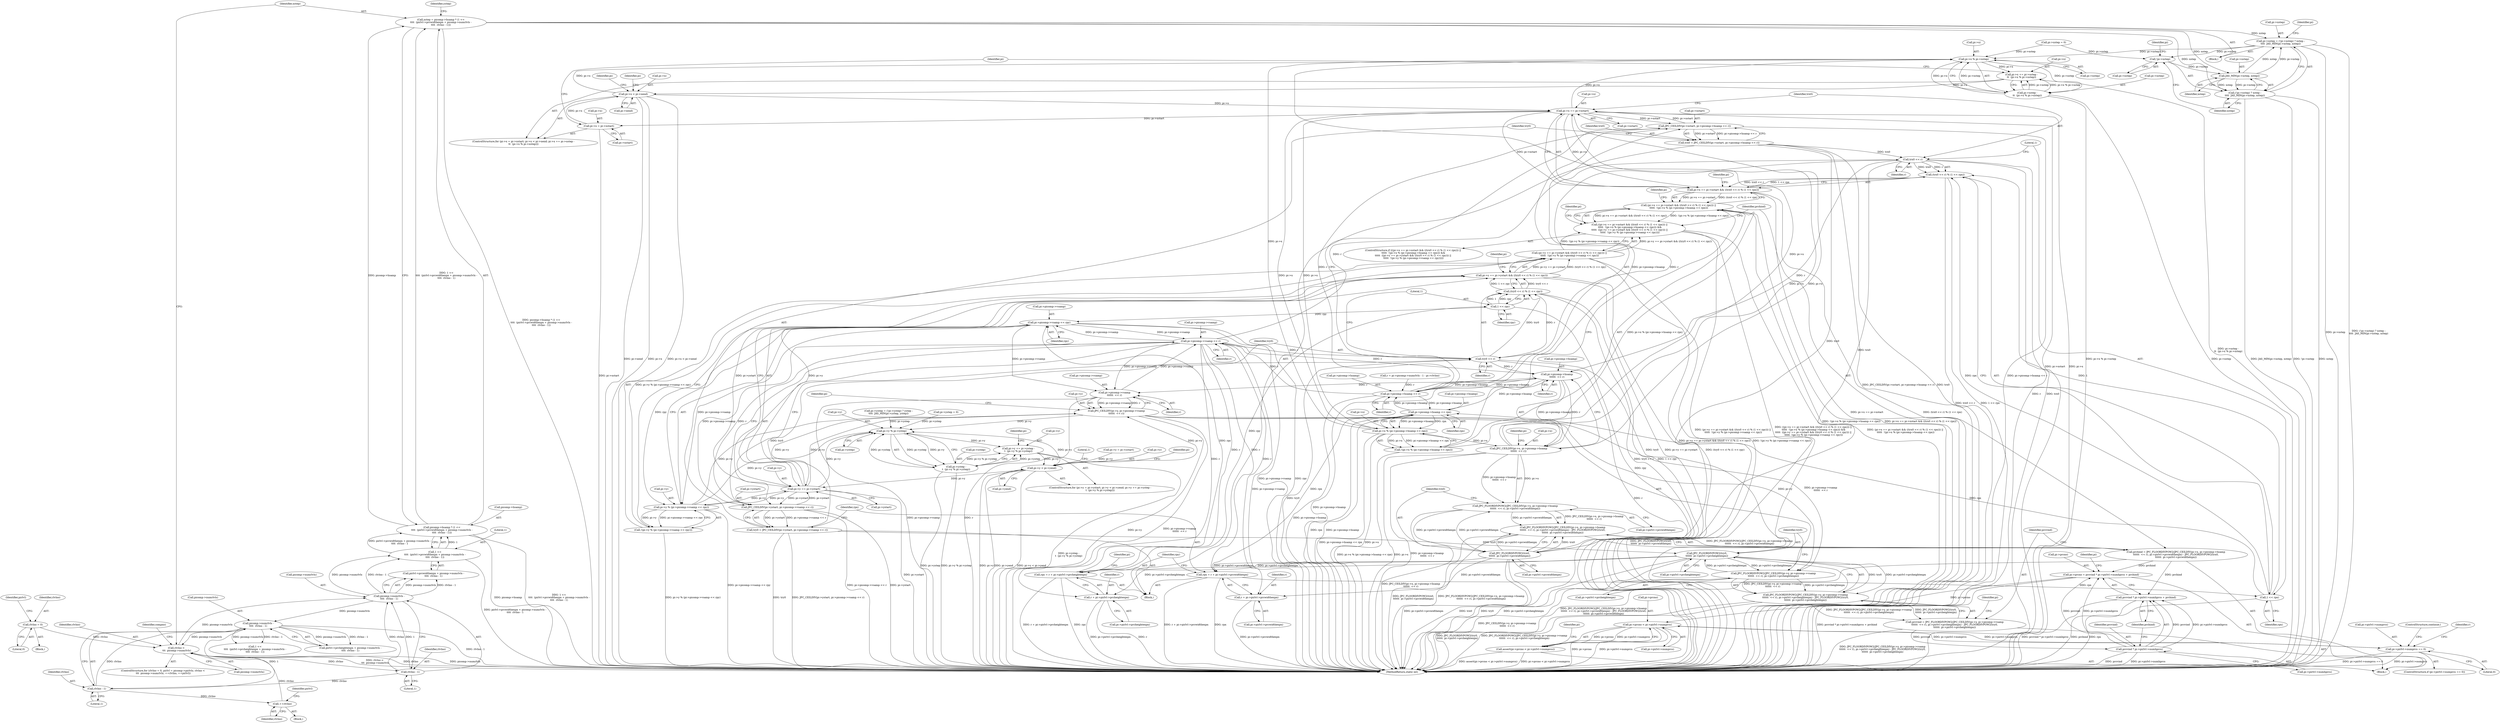 digraph "1_jasper_aa0b0f79ade5eef8b0e7a214c03f5af54b36ba7d_0@integer" {
"1000184" [label="(Call,xstep = picomp->hsamp * (1 <<\n\t\t\t\t  (pirlvl->prcwidthexpn + picomp->numrlvls -\n\t\t\t\t  rlvlno - 1)))"];
"1000186" [label="(Call,picomp->hsamp * (1 <<\n\t\t\t\t  (pirlvl->prcwidthexpn + picomp->numrlvls -\n\t\t\t\t  rlvlno - 1)))"];
"1000190" [label="(Call,1 <<\n\t\t\t\t  (pirlvl->prcwidthexpn + picomp->numrlvls -\n\t\t\t\t  rlvlno - 1))"];
"1000196" [label="(Call,picomp->numrlvls -\n\t\t\t\t  rlvlno - 1)"];
"1000173" [label="(Call,rlvlno <\n \t\t\t  picomp->numrlvls)"];
"1000165" [label="(Call,rlvlno = 0)"];
"1000179" [label="(Call,++rlvlno)"];
"1000219" [label="(Call,rlvlno - 1)"];
"1000200" [label="(Call,rlvlno - 1)"];
"1000215" [label="(Call,picomp->numrlvls -\n\t\t\t\t  rlvlno - 1)"];
"1000222" [label="(Call,pi->xstep = (!pi->xstep) ? xstep :\n\t\t\t\t  JAS_MIN(pi->xstep, xstep))"];
"1000227" [label="(Call,!pi->xstep)"];
"1000232" [label="(Call,JAS_MIN(pi->xstep, xstep))"];
"1000226" [label="(Call,(!pi->xstep) ? xstep :\n\t\t\t\t  JAS_MIN(pi->xstep, xstep))"];
"1000311" [label="(Call,pi->x % pi->xstep)"];
"1000303" [label="(Call,pi->x += pi->xstep -\n\t\t  (pi->x % pi->xstep))"];
"1000296" [label="(Call,pi->x < pi->xend)"];
"1000488" [label="(Call,pi->x == pi->xstart)"];
"1000289" [label="(Call,pi->x = pi->xstart)"];
"1000442" [label="(Call,JPC_CEILDIV(pi->xstart, pi->picomp->hsamp << r))"];
"1000440" [label="(Call,trx0 = JPC_CEILDIV(pi->xstart, pi->picomp->hsamp << r))"];
"1000496" [label="(Call,trx0 << r)"];
"1000495" [label="(Call,(trx0 << r) % (1 << rpx))"];
"1000487" [label="(Call,pi->x == pi->xstart && ((trx0 << r) % (1 << rpx)))"];
"1000486" [label="(Call,(pi->x == pi->xstart && ((trx0 << r) % (1 << rpx))) ||\n \t\t\t\t\t  !(pi->x % (pi->picomp->hsamp << rpx)))"];
"1000485" [label="(Call,((pi->x == pi->xstart && ((trx0 << r) % (1 << rpx))) ||\n \t\t\t\t\t  !(pi->x % (pi->picomp->hsamp << rpx))) &&\n\t\t\t\t\t  ((pi->y == pi->ystart && ((try0 << r) % (1 << rpy))) ||\n \t\t\t\t\t  !(pi->y % (pi->picomp->vsamp << rpy))))"];
"1000524" [label="(Call,try0 << r)"];
"1000523" [label="(Call,(try0 << r) % (1 << rpy))"];
"1000515" [label="(Call,pi->y == pi->ystart && ((try0 << r) % (1 << rpy)))"];
"1000514" [label="(Call,(pi->y == pi->ystart && ((try0 << r) % (1 << rpy))) ||\n \t\t\t\t\t  !(pi->y % (pi->picomp->vsamp << rpy)))"];
"1000551" [label="(Call,pi->picomp->hsamp\n\t\t\t\t\t\t  << r)"];
"1000446" [label="(Call,pi->picomp->hsamp << r)"];
"1000459" [label="(Call,pi->picomp->vsamp << r)"];
"1000455" [label="(Call,JPC_CEILDIV(pi->ystart, pi->picomp->vsamp << r))"];
"1000453" [label="(Call,try0 = JPC_CEILDIV(pi->ystart, pi->picomp->vsamp << r))"];
"1000590" [label="(Call,JPC_FLOORDIVPOW2(try0,\n\t\t\t\t\t\t  pi->pirlvl->prcheightexpn))"];
"1000475" [label="(Call,rpy = r + pi->pirlvl->prcheightexpn)"];
"1000527" [label="(Call,1 << rpy)"];
"1000535" [label="(Call,pi->picomp->vsamp << rpy)"];
"1000531" [label="(Call,pi->y % (pi->picomp->vsamp << rpy))"];
"1000280" [label="(Call,pi->y % pi->ystep)"];
"1000272" [label="(Call,pi->y += pi->ystep -\n\t  (pi->y % pi->ystep))"];
"1000265" [label="(Call,pi->y < pi->yend)"];
"1000516" [label="(Call,pi->y == pi->ystart)"];
"1000574" [label="(Call,JPC_CEILDIV(pi->y, pi->picomp->vsamp\n\t\t\t\t\t\t  << r))"];
"1000573" [label="(Call,JPC_FLOORDIVPOW2(JPC_CEILDIV(pi->y, pi->picomp->vsamp\n\t\t\t\t\t\t  << r), pi->pirlvl->prcheightexpn))"];
"1000572" [label="(Call,JPC_FLOORDIVPOW2(JPC_CEILDIV(pi->y, pi->picomp->vsamp\n\t\t\t\t\t\t  << r), pi->pirlvl->prcheightexpn) - JPC_FLOORDIVPOW2(try0,\n\t\t\t\t\t\t  pi->pirlvl->prcheightexpn))"];
"1000570" [label="(Call,prcvind = JPC_FLOORDIVPOW2(JPC_CEILDIV(pi->y, pi->picomp->vsamp\n\t\t\t\t\t\t  << r), pi->pirlvl->prcheightexpn) - JPC_FLOORDIVPOW2(try0,\n\t\t\t\t\t\t  pi->pirlvl->prcheightexpn))"];
"1000602" [label="(Call,prcvind * pi->pirlvl->numhprcs)"];
"1000597" [label="(Call,pi->prcno = prcvind * pi->pirlvl->numhprcs + prchind)"];
"1000611" [label="(Call,pi->prcno < pi->pirlvl->numprcs)"];
"1000418" [label="(Call,pi->pirlvl->numprcs == 0)"];
"1000610" [label="(Call,assert(pi->prcno < pi->pirlvl->numprcs))"];
"1000601" [label="(Call,prcvind * pi->pirlvl->numhprcs + prchind)"];
"1000276" [label="(Call,pi->ystep -\n\t  (pi->y % pi->ystep))"];
"1000530" [label="(Call,!(pi->y % (pi->picomp->vsamp << rpy)))"];
"1000578" [label="(Call,pi->picomp->vsamp\n\t\t\t\t\t\t  << r)"];
"1000477" [label="(Call,r + pi->pirlvl->prcheightexpn)"];
"1000466" [label="(Call,rpx = r + pi->pirlvl->prcwidthexpn)"];
"1000499" [label="(Call,1 << rpx)"];
"1000507" [label="(Call,pi->picomp->hsamp << rpx)"];
"1000503" [label="(Call,pi->x % (pi->picomp->hsamp << rpx))"];
"1000502" [label="(Call,!(pi->x % (pi->picomp->hsamp << rpx)))"];
"1000547" [label="(Call,JPC_CEILDIV(pi->x, pi->picomp->hsamp\n\t\t\t\t\t\t  << r))"];
"1000546" [label="(Call,JPC_FLOORDIVPOW2(JPC_CEILDIV(pi->x, pi->picomp->hsamp\n\t\t\t\t\t\t  << r), pi->pirlvl->prcwidthexpn))"];
"1000545" [label="(Call,JPC_FLOORDIVPOW2(JPC_CEILDIV(pi->x, pi->picomp->hsamp\n\t\t\t\t\t\t  << r), pi->pirlvl->prcwidthexpn) - JPC_FLOORDIVPOW2(trx0,\n\t\t\t\t\t\t  pi->pirlvl->prcwidthexpn))"];
"1000543" [label="(Call,prchind = JPC_FLOORDIVPOW2(JPC_CEILDIV(pi->x, pi->picomp->hsamp\n\t\t\t\t\t\t  << r), pi->pirlvl->prcwidthexpn) - JPC_FLOORDIVPOW2(trx0,\n\t\t\t\t\t\t  pi->pirlvl->prcwidthexpn))"];
"1000563" [label="(Call,JPC_FLOORDIVPOW2(trx0,\n\t\t\t\t\t\t  pi->pirlvl->prcwidthexpn))"];
"1000468" [label="(Call,r + pi->pirlvl->prcwidthexpn)"];
"1000307" [label="(Call,pi->xstep -\n\t\t  (pi->x % pi->xstep))"];
"1000219" [label="(Call,rlvlno - 1)"];
"1000611" [label="(Call,pi->prcno < pi->pirlvl->numprcs)"];
"1000274" [label="(Identifier,pi)"];
"1000612" [label="(Call,pi->prcno)"];
"1000598" [label="(Call,pi->prcno)"];
"1000501" [label="(Identifier,rpx)"];
"1000163" [label="(ControlStructure,for (rlvlno = 0, pirlvl = picomp->pirlvls; rlvlno <\n \t\t\t  picomp->numrlvls; ++rlvlno, ++pirlvl))"];
"1000272" [label="(Call,pi->y += pi->ystep -\n\t  (pi->y % pi->ystep))"];
"1000191" [label="(Literal,1)"];
"1000478" [label="(Identifier,r)"];
"1000546" [label="(Call,JPC_FLOORDIVPOW2(JPC_CEILDIV(pi->x, pi->picomp->hsamp\n\t\t\t\t\t\t  << r), pi->pirlvl->prcwidthexpn))"];
"1000604" [label="(Call,pi->pirlvl->numhprcs)"];
"1000484" [label="(ControlStructure,if (((pi->x == pi->xstart && ((trx0 << r) % (1 << rpx))) ||\n \t\t\t\t\t  !(pi->x % (pi->picomp->hsamp << rpx))) &&\n\t\t\t\t\t  ((pi->y == pi->ystart && ((try0 << r) % (1 << rpy))) ||\n \t\t\t\t\t  !(pi->y % (pi->picomp->vsamp << rpy)))))"];
"1000257" [label="(ControlStructure,for (pi->y = pi->ystart; pi->y < pi->yend; pi->y += pi->ystep -\n\t  (pi->y % pi->ystep)))"];
"1000303" [label="(Call,pi->x += pi->xstep -\n\t\t  (pi->x % pi->xstep))"];
"1000280" [label="(Call,pi->y % pi->ystep)"];
"1000498" [label="(Identifier,r)"];
"1000232" [label="(Call,JAS_MIN(pi->xstep, xstep))"];
"1000490" [label="(Identifier,pi)"];
"1000179" [label="(Call,++rlvlno)"];
"1000266" [label="(Call,pi->y)"];
"1000297" [label="(Call,pi->x)"];
"1000542" [label="(Block,)"];
"1000192" [label="(Call,pirlvl->prcwidthexpn + picomp->numrlvls -\n\t\t\t\t  rlvlno - 1)"];
"1000584" [label="(Identifier,r)"];
"1000291" [label="(Identifier,pi)"];
"1000165" [label="(Call,rlvlno = 0)"];
"1000529" [label="(Identifier,rpy)"];
"1000281" [label="(Call,pi->y)"];
"1000514" [label="(Call,(pi->y == pi->ystart && ((try0 << r) % (1 << rpy))) ||\n \t\t\t\t\t  !(pi->y % (pi->picomp->vsamp << rpy)))"];
"1000527" [label="(Call,1 << rpy)"];
"1000196" [label="(Call,picomp->numrlvls -\n\t\t\t\t  rlvlno - 1)"];
"1000304" [label="(Call,pi->x)"];
"1000440" [label="(Call,trx0 = JPC_CEILDIV(pi->xstart, pi->picomp->hsamp << r))"];
"1000504" [label="(Call,pi->x)"];
"1000239" [label="(Identifier,pi)"];
"1000312" [label="(Call,pi->x)"];
"1000410" [label="(Identifier,pi)"];
"1000419" [label="(Call,pi->pirlvl->numprcs)"];
"1000426" [label="(ControlStructure,continue;)"];
"1000469" [label="(Identifier,r)"];
"1000222" [label="(Call,pi->xstep = (!pi->xstep) ? xstep :\n\t\t\t\t  JAS_MIN(pi->xstep, xstep))"];
"1000587" [label="(Identifier,pi)"];
"1000186" [label="(Call,picomp->hsamp * (1 <<\n\t\t\t\t  (pirlvl->prcwidthexpn + picomp->numrlvls -\n\t\t\t\t  rlvlno - 1)))"];
"1000487" [label="(Call,pi->x == pi->xstart && ((trx0 << r) % (1 << rpx)))"];
"1000485" [label="(Call,((pi->x == pi->xstart && ((trx0 << r) % (1 << rpx))) ||\n \t\t\t\t\t  !(pi->x % (pi->picomp->hsamp << rpx))) &&\n\t\t\t\t\t  ((pi->y == pi->ystart && ((try0 << r) % (1 << rpy))) ||\n \t\t\t\t\t  !(pi->y % (pi->picomp->vsamp << rpy))))"];
"1000183" [label="(Block,)"];
"1000508" [label="(Call,pi->picomp->hsamp)"];
"1000479" [label="(Call,pi->pirlvl->prcheightexpn)"];
"1000495" [label="(Call,(trx0 << r) % (1 << rpx))"];
"1000591" [label="(Identifier,try0)"];
"1000228" [label="(Call,pi->xstep)"];
"1000515" [label="(Call,pi->y == pi->ystart && ((try0 << r) % (1 << rpy)))"];
"1000293" [label="(Call,pi->xstart)"];
"1000676" [label="(MethodReturn,static int)"];
"1000531" [label="(Call,pi->y % (pi->picomp->vsamp << rpy))"];
"1000570" [label="(Call,prcvind = JPC_FLOORDIVPOW2(JPC_CEILDIV(pi->y, pi->picomp->vsamp\n\t\t\t\t\t\t  << r), pi->pirlvl->prcheightexpn) - JPC_FLOORDIVPOW2(try0,\n\t\t\t\t\t\t  pi->pirlvl->prcheightexpn))"];
"1000185" [label="(Identifier,xstep)"];
"1000166" [label="(Identifier,rlvlno)"];
"1000300" [label="(Call,pi->xend)"];
"1000497" [label="(Identifier,trx0)"];
"1000603" [label="(Identifier,prcvind)"];
"1000518" [label="(Identifier,pi)"];
"1000454" [label="(Identifier,try0)"];
"1000613" [label="(Identifier,pi)"];
"1000288" [label="(ControlStructure,for (pi->x = pi->xstart; pi->x < pi->xend; pi->x += pi->xstep -\n\t\t  (pi->x % pi->xstep)))"];
"1000528" [label="(Literal,1)"];
"1000532" [label="(Call,pi->y)"];
"1000475" [label="(Call,rpy = r + pi->pirlvl->prcheightexpn)"];
"1000599" [label="(Identifier,pi)"];
"1000132" [label="(Call,pi->xstep = 0)"];
"1000277" [label="(Call,pi->ystep)"];
"1000499" [label="(Call,1 << rpx)"];
"1000211" [label="(Call,pirlvl->prcheightexpn + picomp->numrlvls -\n\t\t\t\t  rlvlno - 1)"];
"1000236" [label="(Identifier,xstep)"];
"1000541" [label="(Identifier,rpy)"];
"1000536" [label="(Call,pi->picomp->vsamp)"];
"1000418" [label="(Call,pi->pirlvl->numprcs == 0)"];
"1000535" [label="(Call,pi->picomp->vsamp << rpy)"];
"1000574" [label="(Call,JPC_CEILDIV(pi->y, pi->picomp->vsamp\n\t\t\t\t\t\t  << r))"];
"1000456" [label="(Call,pi->ystart)"];
"1000167" [label="(Literal,0)"];
"1000290" [label="(Call,pi->x)"];
"1000468" [label="(Call,r + pi->pirlvl->prcwidthexpn)"];
"1000174" [label="(Identifier,rlvlno)"];
"1000530" [label="(Call,!(pi->y % (pi->picomp->vsamp << rpy)))"];
"1000417" [label="(ControlStructure,if (pi->pirlvl->numprcs == 0))"];
"1000523" [label="(Call,(try0 << r) % (1 << rpy))"];
"1000323" [label="(Identifier,pi)"];
"1000427" [label="(Call,r = pi->picomp->numrlvls - 1 - pi->rlvlno)"];
"1000503" [label="(Call,pi->x % (pi->picomp->hsamp << rpx))"];
"1000164" [label="(Block,)"];
"1000184" [label="(Call,xstep = picomp->hsamp * (1 <<\n\t\t\t\t  (pirlvl->prcwidthexpn + picomp->numrlvls -\n\t\t\t\t  rlvlno - 1)))"];
"1000307" [label="(Call,pi->xstep -\n\t\t  (pi->x % pi->xstep))"];
"1000190" [label="(Call,1 <<\n\t\t\t\t  (pirlvl->prcwidthexpn + picomp->numrlvls -\n\t\t\t\t  rlvlno - 1))"];
"1000182" [label="(Identifier,pirlvl)"];
"1000572" [label="(Call,JPC_FLOORDIVPOW2(JPC_CEILDIV(pi->y, pi->picomp->vsamp\n\t\t\t\t\t\t  << r), pi->pirlvl->prcheightexpn) - JPC_FLOORDIVPOW2(try0,\n\t\t\t\t\t\t  pi->pirlvl->prcheightexpn))"];
"1000233" [label="(Call,pi->xstep)"];
"1000284" [label="(Call,pi->ystep)"];
"1000597" [label="(Call,pi->prcno = prcvind * pi->pirlvl->numhprcs + prchind)"];
"1000575" [label="(Call,pi->y)"];
"1000452" [label="(Identifier,r)"];
"1000526" [label="(Identifier,r)"];
"1000488" [label="(Call,pi->x == pi->xstart)"];
"1000551" [label="(Call,pi->picomp->hsamp\n\t\t\t\t\t\t  << r)"];
"1000557" [label="(Identifier,r)"];
"1000221" [label="(Literal,1)"];
"1000237" [label="(Call,pi->ystep = (!pi->ystep) ? ystep :\n\t\t\t\t  JAS_MIN(pi->ystep, ystep))"];
"1000267" [label="(Identifier,pi)"];
"1000298" [label="(Identifier,pi)"];
"1000231" [label="(Identifier,xstep)"];
"1000579" [label="(Call,pi->picomp->vsamp)"];
"1000507" [label="(Call,pi->picomp->hsamp << rpx)"];
"1000563" [label="(Call,JPC_FLOORDIVPOW2(trx0,\n\t\t\t\t\t\t  pi->pirlvl->prcwidthexpn))"];
"1000520" [label="(Call,pi->ystart)"];
"1000470" [label="(Call,pi->pirlvl->prcwidthexpn)"];
"1000492" [label="(Call,pi->xstart)"];
"1000615" [label="(Call,pi->pirlvl->numprcs)"];
"1000311" [label="(Call,pi->x % pi->xstep)"];
"1000187" [label="(Call,picomp->hsamp)"];
"1000215" [label="(Call,picomp->numrlvls -\n\t\t\t\t  rlvlno - 1)"];
"1000424" [label="(Literal,0)"];
"1000201" [label="(Identifier,rlvlno)"];
"1000609" [label="(Identifier,prchind)"];
"1000315" [label="(Call,pi->xstep)"];
"1000496" [label="(Call,trx0 << r)"];
"1000169" [label="(Identifier,pirlvl)"];
"1000565" [label="(Call,pi->pirlvl->prcwidthexpn)"];
"1000558" [label="(Call,pi->pirlvl->prcwidthexpn)"];
"1000209" [label="(Call,1 <<\n\t\t\t\t  (pirlvl->prcheightexpn + picomp->numrlvls -\n\t\t\t\t  rlvlno - 1))"];
"1000296" [label="(Call,pi->x < pi->xend)"];
"1000200" [label="(Call,rlvlno - 1)"];
"1000545" [label="(Call,JPC_FLOORDIVPOW2(JPC_CEILDIV(pi->x, pi->picomp->hsamp\n\t\t\t\t\t\t  << r), pi->pirlvl->prcwidthexpn) - JPC_FLOORDIVPOW2(trx0,\n\t\t\t\t\t\t  pi->pirlvl->prcwidthexpn))"];
"1000159" [label="(Identifier,compno)"];
"1000443" [label="(Call,pi->xstart)"];
"1000585" [label="(Call,pi->pirlvl->prcheightexpn)"];
"1000564" [label="(Identifier,trx0)"];
"1000547" [label="(Call,JPC_CEILDIV(pi->x, pi->picomp->hsamp\n\t\t\t\t\t\t  << r))"];
"1000466" [label="(Call,rpx = r + pi->pirlvl->prcwidthexpn)"];
"1000477" [label="(Call,r + pi->pirlvl->prcheightexpn)"];
"1000467" [label="(Identifier,rpx)"];
"1000560" [label="(Identifier,pi)"];
"1000220" [label="(Identifier,rlvlno)"];
"1000180" [label="(Identifier,rlvlno)"];
"1000453" [label="(Call,try0 = JPC_CEILDIV(pi->ystart, pi->picomp->vsamp << r))"];
"1000223" [label="(Call,pi->xstep)"];
"1000446" [label="(Call,pi->picomp->hsamp << r)"];
"1000513" [label="(Identifier,rpx)"];
"1000137" [label="(Call,pi->ystep = 0)"];
"1000460" [label="(Call,pi->picomp->vsamp)"];
"1000578" [label="(Call,pi->picomp->vsamp\n\t\t\t\t\t\t  << r)"];
"1000524" [label="(Call,try0 << r)"];
"1000234" [label="(Identifier,pi)"];
"1000202" [label="(Literal,1)"];
"1000592" [label="(Call,pi->pirlvl->prcheightexpn)"];
"1000476" [label="(Identifier,rpy)"];
"1000486" [label="(Call,(pi->x == pi->xstart && ((trx0 << r) % (1 << rpx))) ||\n \t\t\t\t\t  !(pi->x % (pi->picomp->hsamp << rpx)))"];
"1000543" [label="(Call,prchind = JPC_FLOORDIVPOW2(JPC_CEILDIV(pi->x, pi->picomp->hsamp\n\t\t\t\t\t\t  << r), pi->pirlvl->prcwidthexpn) - JPC_FLOORDIVPOW2(trx0,\n\t\t\t\t\t\t  pi->pirlvl->prcwidthexpn))"];
"1000459" [label="(Call,pi->picomp->vsamp << r)"];
"1000601" [label="(Call,prcvind * pi->pirlvl->numhprcs + prchind)"];
"1000197" [label="(Call,picomp->numrlvls)"];
"1000269" [label="(Call,pi->yend)"];
"1000273" [label="(Call,pi->y)"];
"1000623" [label="(Identifier,pi)"];
"1000590" [label="(Call,JPC_FLOORDIVPOW2(try0,\n\t\t\t\t\t\t  pi->pirlvl->prcheightexpn))"];
"1000265" [label="(Call,pi->y < pi->yend)"];
"1000175" [label="(Call,picomp->numrlvls)"];
"1000552" [label="(Call,pi->picomp->hsamp)"];
"1000416" [label="(Block,)"];
"1000465" [label="(Identifier,r)"];
"1000204" [label="(Identifier,ystep)"];
"1000500" [label="(Literal,1)"];
"1000447" [label="(Call,pi->picomp->hsamp)"];
"1000675" [label="(Literal,1)"];
"1000517" [label="(Call,pi->y)"];
"1000216" [label="(Call,picomp->numrlvls)"];
"1000525" [label="(Identifier,try0)"];
"1000516" [label="(Call,pi->y == pi->ystart)"];
"1000489" [label="(Call,pi->x)"];
"1000602" [label="(Call,prcvind * pi->pirlvl->numhprcs)"];
"1000502" [label="(Call,!(pi->x % (pi->picomp->hsamp << rpx)))"];
"1000571" [label="(Identifier,prcvind)"];
"1000258" [label="(Call,pi->y = pi->ystart)"];
"1000289" [label="(Call,pi->x = pi->xstart)"];
"1000178" [label="(Block,)"];
"1000533" [label="(Identifier,pi)"];
"1000173" [label="(Call,rlvlno <\n \t\t\t  picomp->numrlvls)"];
"1000428" [label="(Identifier,r)"];
"1000544" [label="(Identifier,prchind)"];
"1000227" [label="(Call,!pi->xstep)"];
"1000573" [label="(Call,JPC_FLOORDIVPOW2(JPC_CEILDIV(pi->y, pi->picomp->vsamp\n\t\t\t\t\t\t  << r), pi->pirlvl->prcheightexpn))"];
"1000442" [label="(Call,JPC_CEILDIV(pi->xstart, pi->picomp->hsamp << r))"];
"1000548" [label="(Call,pi->x)"];
"1000308" [label="(Call,pi->xstep)"];
"1000505" [label="(Identifier,pi)"];
"1000276" [label="(Call,pi->ystep -\n\t  (pi->y % pi->ystep))"];
"1000226" [label="(Call,(!pi->xstep) ? xstep :\n\t\t\t\t  JAS_MIN(pi->xstep, xstep))"];
"1000610" [label="(Call,assert(pi->prcno < pi->pirlvl->numprcs))"];
"1000441" [label="(Identifier,trx0)"];
"1000455" [label="(Call,JPC_CEILDIV(pi->ystart, pi->picomp->vsamp << r))"];
"1000184" -> "1000183"  [label="AST: "];
"1000184" -> "1000186"  [label="CFG: "];
"1000185" -> "1000184"  [label="AST: "];
"1000186" -> "1000184"  [label="AST: "];
"1000204" -> "1000184"  [label="CFG: "];
"1000184" -> "1000676"  [label="DDG: picomp->hsamp * (1 <<\n\t\t\t\t  (pirlvl->prcwidthexpn + picomp->numrlvls -\n\t\t\t\t  rlvlno - 1))"];
"1000186" -> "1000184"  [label="DDG: picomp->hsamp"];
"1000186" -> "1000184"  [label="DDG: 1 <<\n\t\t\t\t  (pirlvl->prcwidthexpn + picomp->numrlvls -\n\t\t\t\t  rlvlno - 1)"];
"1000184" -> "1000222"  [label="DDG: xstep"];
"1000184" -> "1000226"  [label="DDG: xstep"];
"1000184" -> "1000232"  [label="DDG: xstep"];
"1000186" -> "1000190"  [label="CFG: "];
"1000187" -> "1000186"  [label="AST: "];
"1000190" -> "1000186"  [label="AST: "];
"1000186" -> "1000676"  [label="DDG: picomp->hsamp"];
"1000186" -> "1000676"  [label="DDG: 1 <<\n\t\t\t\t  (pirlvl->prcwidthexpn + picomp->numrlvls -\n\t\t\t\t  rlvlno - 1)"];
"1000190" -> "1000186"  [label="DDG: 1"];
"1000190" -> "1000186"  [label="DDG: pirlvl->prcwidthexpn + picomp->numrlvls -\n\t\t\t\t  rlvlno - 1"];
"1000190" -> "1000192"  [label="CFG: "];
"1000191" -> "1000190"  [label="AST: "];
"1000192" -> "1000190"  [label="AST: "];
"1000190" -> "1000676"  [label="DDG: pirlvl->prcwidthexpn + picomp->numrlvls -\n\t\t\t\t  rlvlno - 1"];
"1000196" -> "1000190"  [label="DDG: picomp->numrlvls"];
"1000196" -> "1000190"  [label="DDG: rlvlno - 1"];
"1000196" -> "1000192"  [label="AST: "];
"1000196" -> "1000200"  [label="CFG: "];
"1000197" -> "1000196"  [label="AST: "];
"1000200" -> "1000196"  [label="AST: "];
"1000192" -> "1000196"  [label="CFG: "];
"1000196" -> "1000192"  [label="DDG: picomp->numrlvls"];
"1000196" -> "1000192"  [label="DDG: rlvlno - 1"];
"1000173" -> "1000196"  [label="DDG: picomp->numrlvls"];
"1000200" -> "1000196"  [label="DDG: rlvlno"];
"1000200" -> "1000196"  [label="DDG: 1"];
"1000196" -> "1000215"  [label="DDG: picomp->numrlvls"];
"1000173" -> "1000163"  [label="AST: "];
"1000173" -> "1000175"  [label="CFG: "];
"1000174" -> "1000173"  [label="AST: "];
"1000175" -> "1000173"  [label="AST: "];
"1000185" -> "1000173"  [label="CFG: "];
"1000159" -> "1000173"  [label="CFG: "];
"1000173" -> "1000676"  [label="DDG: rlvlno <\n \t\t\t  picomp->numrlvls"];
"1000173" -> "1000676"  [label="DDG: rlvlno"];
"1000173" -> "1000676"  [label="DDG: picomp->numrlvls"];
"1000165" -> "1000173"  [label="DDG: rlvlno"];
"1000179" -> "1000173"  [label="DDG: rlvlno"];
"1000215" -> "1000173"  [label="DDG: picomp->numrlvls"];
"1000173" -> "1000200"  [label="DDG: rlvlno"];
"1000165" -> "1000164"  [label="AST: "];
"1000165" -> "1000167"  [label="CFG: "];
"1000166" -> "1000165"  [label="AST: "];
"1000167" -> "1000165"  [label="AST: "];
"1000169" -> "1000165"  [label="CFG: "];
"1000179" -> "1000178"  [label="AST: "];
"1000179" -> "1000180"  [label="CFG: "];
"1000180" -> "1000179"  [label="AST: "];
"1000182" -> "1000179"  [label="CFG: "];
"1000219" -> "1000179"  [label="DDG: rlvlno"];
"1000219" -> "1000215"  [label="AST: "];
"1000219" -> "1000221"  [label="CFG: "];
"1000220" -> "1000219"  [label="AST: "];
"1000221" -> "1000219"  [label="AST: "];
"1000215" -> "1000219"  [label="CFG: "];
"1000219" -> "1000215"  [label="DDG: rlvlno"];
"1000219" -> "1000215"  [label="DDG: 1"];
"1000200" -> "1000219"  [label="DDG: rlvlno"];
"1000200" -> "1000202"  [label="CFG: "];
"1000201" -> "1000200"  [label="AST: "];
"1000202" -> "1000200"  [label="AST: "];
"1000215" -> "1000211"  [label="AST: "];
"1000216" -> "1000215"  [label="AST: "];
"1000211" -> "1000215"  [label="CFG: "];
"1000215" -> "1000676"  [label="DDG: rlvlno - 1"];
"1000215" -> "1000209"  [label="DDG: picomp->numrlvls"];
"1000215" -> "1000209"  [label="DDG: rlvlno - 1"];
"1000215" -> "1000211"  [label="DDG: picomp->numrlvls"];
"1000215" -> "1000211"  [label="DDG: rlvlno - 1"];
"1000222" -> "1000183"  [label="AST: "];
"1000222" -> "1000226"  [label="CFG: "];
"1000223" -> "1000222"  [label="AST: "];
"1000226" -> "1000222"  [label="AST: "];
"1000239" -> "1000222"  [label="CFG: "];
"1000222" -> "1000676"  [label="DDG: pi->xstep"];
"1000222" -> "1000676"  [label="DDG: (!pi->xstep) ? xstep :\n\t\t\t\t  JAS_MIN(pi->xstep, xstep)"];
"1000232" -> "1000222"  [label="DDG: xstep"];
"1000232" -> "1000222"  [label="DDG: pi->xstep"];
"1000222" -> "1000227"  [label="DDG: pi->xstep"];
"1000222" -> "1000311"  [label="DDG: pi->xstep"];
"1000227" -> "1000226"  [label="AST: "];
"1000227" -> "1000228"  [label="CFG: "];
"1000228" -> "1000227"  [label="AST: "];
"1000231" -> "1000227"  [label="CFG: "];
"1000234" -> "1000227"  [label="CFG: "];
"1000132" -> "1000227"  [label="DDG: pi->xstep"];
"1000227" -> "1000232"  [label="DDG: pi->xstep"];
"1000232" -> "1000226"  [label="AST: "];
"1000232" -> "1000236"  [label="CFG: "];
"1000233" -> "1000232"  [label="AST: "];
"1000236" -> "1000232"  [label="AST: "];
"1000226" -> "1000232"  [label="CFG: "];
"1000232" -> "1000226"  [label="DDG: xstep"];
"1000232" -> "1000226"  [label="DDG: pi->xstep"];
"1000226" -> "1000231"  [label="CFG: "];
"1000231" -> "1000226"  [label="AST: "];
"1000226" -> "1000676"  [label="DDG: !pi->xstep"];
"1000226" -> "1000676"  [label="DDG: xstep"];
"1000226" -> "1000676"  [label="DDG: JAS_MIN(pi->xstep, xstep)"];
"1000311" -> "1000307"  [label="AST: "];
"1000311" -> "1000315"  [label="CFG: "];
"1000312" -> "1000311"  [label="AST: "];
"1000315" -> "1000311"  [label="AST: "];
"1000307" -> "1000311"  [label="CFG: "];
"1000311" -> "1000303"  [label="DDG: pi->x"];
"1000311" -> "1000307"  [label="DDG: pi->xstep"];
"1000311" -> "1000307"  [label="DDG: pi->x"];
"1000547" -> "1000311"  [label="DDG: pi->x"];
"1000488" -> "1000311"  [label="DDG: pi->x"];
"1000296" -> "1000311"  [label="DDG: pi->x"];
"1000503" -> "1000311"  [label="DDG: pi->x"];
"1000132" -> "1000311"  [label="DDG: pi->xstep"];
"1000307" -> "1000311"  [label="DDG: pi->xstep"];
"1000303" -> "1000288"  [label="AST: "];
"1000303" -> "1000307"  [label="CFG: "];
"1000304" -> "1000303"  [label="AST: "];
"1000307" -> "1000303"  [label="AST: "];
"1000298" -> "1000303"  [label="CFG: "];
"1000303" -> "1000676"  [label="DDG: pi->xstep -\n\t\t  (pi->x % pi->xstep)"];
"1000303" -> "1000296"  [label="DDG: pi->x"];
"1000307" -> "1000303"  [label="DDG: pi->xstep"];
"1000307" -> "1000303"  [label="DDG: pi->x % pi->xstep"];
"1000296" -> "1000288"  [label="AST: "];
"1000296" -> "1000300"  [label="CFG: "];
"1000297" -> "1000296"  [label="AST: "];
"1000300" -> "1000296"  [label="AST: "];
"1000323" -> "1000296"  [label="CFG: "];
"1000274" -> "1000296"  [label="CFG: "];
"1000296" -> "1000676"  [label="DDG: pi->x < pi->xend"];
"1000296" -> "1000676"  [label="DDG: pi->xend"];
"1000296" -> "1000676"  [label="DDG: pi->x"];
"1000289" -> "1000296"  [label="DDG: pi->x"];
"1000296" -> "1000488"  [label="DDG: pi->x"];
"1000488" -> "1000487"  [label="AST: "];
"1000488" -> "1000492"  [label="CFG: "];
"1000489" -> "1000488"  [label="AST: "];
"1000492" -> "1000488"  [label="AST: "];
"1000497" -> "1000488"  [label="CFG: "];
"1000487" -> "1000488"  [label="CFG: "];
"1000488" -> "1000676"  [label="DDG: pi->x"];
"1000488" -> "1000676"  [label="DDG: pi->xstart"];
"1000488" -> "1000289"  [label="DDG: pi->xstart"];
"1000488" -> "1000442"  [label="DDG: pi->xstart"];
"1000488" -> "1000487"  [label="DDG: pi->x"];
"1000488" -> "1000487"  [label="DDG: pi->xstart"];
"1000547" -> "1000488"  [label="DDG: pi->x"];
"1000503" -> "1000488"  [label="DDG: pi->x"];
"1000442" -> "1000488"  [label="DDG: pi->xstart"];
"1000488" -> "1000503"  [label="DDG: pi->x"];
"1000488" -> "1000547"  [label="DDG: pi->x"];
"1000289" -> "1000288"  [label="AST: "];
"1000289" -> "1000293"  [label="CFG: "];
"1000290" -> "1000289"  [label="AST: "];
"1000293" -> "1000289"  [label="AST: "];
"1000298" -> "1000289"  [label="CFG: "];
"1000289" -> "1000676"  [label="DDG: pi->xstart"];
"1000442" -> "1000440"  [label="AST: "];
"1000442" -> "1000446"  [label="CFG: "];
"1000443" -> "1000442"  [label="AST: "];
"1000446" -> "1000442"  [label="AST: "];
"1000440" -> "1000442"  [label="CFG: "];
"1000442" -> "1000676"  [label="DDG: pi->picomp->hsamp << r"];
"1000442" -> "1000440"  [label="DDG: pi->xstart"];
"1000442" -> "1000440"  [label="DDG: pi->picomp->hsamp << r"];
"1000446" -> "1000442"  [label="DDG: pi->picomp->hsamp"];
"1000446" -> "1000442"  [label="DDG: r"];
"1000440" -> "1000416"  [label="AST: "];
"1000441" -> "1000440"  [label="AST: "];
"1000454" -> "1000440"  [label="CFG: "];
"1000440" -> "1000676"  [label="DDG: JPC_CEILDIV(pi->xstart, pi->picomp->hsamp << r)"];
"1000440" -> "1000676"  [label="DDG: trx0"];
"1000440" -> "1000496"  [label="DDG: trx0"];
"1000440" -> "1000563"  [label="DDG: trx0"];
"1000496" -> "1000495"  [label="AST: "];
"1000496" -> "1000498"  [label="CFG: "];
"1000497" -> "1000496"  [label="AST: "];
"1000498" -> "1000496"  [label="AST: "];
"1000500" -> "1000496"  [label="CFG: "];
"1000496" -> "1000676"  [label="DDG: r"];
"1000496" -> "1000676"  [label="DDG: trx0"];
"1000496" -> "1000495"  [label="DDG: trx0"];
"1000496" -> "1000495"  [label="DDG: r"];
"1000459" -> "1000496"  [label="DDG: r"];
"1000496" -> "1000524"  [label="DDG: r"];
"1000496" -> "1000551"  [label="DDG: r"];
"1000496" -> "1000563"  [label="DDG: trx0"];
"1000495" -> "1000487"  [label="AST: "];
"1000495" -> "1000499"  [label="CFG: "];
"1000499" -> "1000495"  [label="AST: "];
"1000487" -> "1000495"  [label="CFG: "];
"1000495" -> "1000676"  [label="DDG: trx0 << r"];
"1000495" -> "1000676"  [label="DDG: 1 << rpx"];
"1000495" -> "1000487"  [label="DDG: trx0 << r"];
"1000495" -> "1000487"  [label="DDG: 1 << rpx"];
"1000499" -> "1000495"  [label="DDG: 1"];
"1000499" -> "1000495"  [label="DDG: rpx"];
"1000487" -> "1000486"  [label="AST: "];
"1000505" -> "1000487"  [label="CFG: "];
"1000486" -> "1000487"  [label="CFG: "];
"1000487" -> "1000676"  [label="DDG: pi->x == pi->xstart"];
"1000487" -> "1000676"  [label="DDG: (trx0 << r) % (1 << rpx)"];
"1000487" -> "1000486"  [label="DDG: pi->x == pi->xstart"];
"1000487" -> "1000486"  [label="DDG: (trx0 << r) % (1 << rpx)"];
"1000486" -> "1000485"  [label="AST: "];
"1000486" -> "1000502"  [label="CFG: "];
"1000502" -> "1000486"  [label="AST: "];
"1000518" -> "1000486"  [label="CFG: "];
"1000485" -> "1000486"  [label="CFG: "];
"1000486" -> "1000676"  [label="DDG: !(pi->x % (pi->picomp->hsamp << rpx))"];
"1000486" -> "1000676"  [label="DDG: pi->x == pi->xstart && ((trx0 << r) % (1 << rpx))"];
"1000486" -> "1000485"  [label="DDG: pi->x == pi->xstart && ((trx0 << r) % (1 << rpx))"];
"1000486" -> "1000485"  [label="DDG: !(pi->x % (pi->picomp->hsamp << rpx))"];
"1000502" -> "1000486"  [label="DDG: pi->x % (pi->picomp->hsamp << rpx)"];
"1000485" -> "1000484"  [label="AST: "];
"1000485" -> "1000514"  [label="CFG: "];
"1000514" -> "1000485"  [label="AST: "];
"1000544" -> "1000485"  [label="CFG: "];
"1000410" -> "1000485"  [label="CFG: "];
"1000485" -> "1000676"  [label="DDG: (pi->x == pi->xstart && ((trx0 << r) % (1 << rpx))) ||\n \t\t\t\t\t  !(pi->x % (pi->picomp->hsamp << rpx))"];
"1000485" -> "1000676"  [label="DDG: (pi->y == pi->ystart && ((try0 << r) % (1 << rpy))) ||\n \t\t\t\t\t  !(pi->y % (pi->picomp->vsamp << rpy))"];
"1000485" -> "1000676"  [label="DDG: ((pi->x == pi->xstart && ((trx0 << r) % (1 << rpx))) ||\n \t\t\t\t\t  !(pi->x % (pi->picomp->hsamp << rpx))) &&\n\t\t\t\t\t  ((pi->y == pi->ystart && ((try0 << r) % (1 << rpy))) ||\n \t\t\t\t\t  !(pi->y % (pi->picomp->vsamp << rpy)))"];
"1000514" -> "1000485"  [label="DDG: pi->y == pi->ystart && ((try0 << r) % (1 << rpy))"];
"1000514" -> "1000485"  [label="DDG: !(pi->y % (pi->picomp->vsamp << rpy))"];
"1000524" -> "1000523"  [label="AST: "];
"1000524" -> "1000526"  [label="CFG: "];
"1000525" -> "1000524"  [label="AST: "];
"1000526" -> "1000524"  [label="AST: "];
"1000528" -> "1000524"  [label="CFG: "];
"1000524" -> "1000676"  [label="DDG: try0"];
"1000524" -> "1000676"  [label="DDG: r"];
"1000524" -> "1000523"  [label="DDG: try0"];
"1000524" -> "1000523"  [label="DDG: r"];
"1000453" -> "1000524"  [label="DDG: try0"];
"1000459" -> "1000524"  [label="DDG: r"];
"1000524" -> "1000551"  [label="DDG: r"];
"1000524" -> "1000590"  [label="DDG: try0"];
"1000523" -> "1000515"  [label="AST: "];
"1000523" -> "1000527"  [label="CFG: "];
"1000527" -> "1000523"  [label="AST: "];
"1000515" -> "1000523"  [label="CFG: "];
"1000523" -> "1000676"  [label="DDG: try0 << r"];
"1000523" -> "1000676"  [label="DDG: 1 << rpy"];
"1000523" -> "1000515"  [label="DDG: try0 << r"];
"1000523" -> "1000515"  [label="DDG: 1 << rpy"];
"1000527" -> "1000523"  [label="DDG: 1"];
"1000527" -> "1000523"  [label="DDG: rpy"];
"1000515" -> "1000514"  [label="AST: "];
"1000515" -> "1000516"  [label="CFG: "];
"1000516" -> "1000515"  [label="AST: "];
"1000533" -> "1000515"  [label="CFG: "];
"1000514" -> "1000515"  [label="CFG: "];
"1000515" -> "1000676"  [label="DDG: pi->y == pi->ystart"];
"1000515" -> "1000676"  [label="DDG: (try0 << r) % (1 << rpy)"];
"1000515" -> "1000514"  [label="DDG: pi->y == pi->ystart"];
"1000515" -> "1000514"  [label="DDG: (try0 << r) % (1 << rpy)"];
"1000516" -> "1000515"  [label="DDG: pi->y"];
"1000516" -> "1000515"  [label="DDG: pi->ystart"];
"1000514" -> "1000530"  [label="CFG: "];
"1000530" -> "1000514"  [label="AST: "];
"1000514" -> "1000676"  [label="DDG: pi->y == pi->ystart && ((try0 << r) % (1 << rpy))"];
"1000514" -> "1000676"  [label="DDG: !(pi->y % (pi->picomp->vsamp << rpy))"];
"1000530" -> "1000514"  [label="DDG: pi->y % (pi->picomp->vsamp << rpy)"];
"1000551" -> "1000547"  [label="AST: "];
"1000551" -> "1000557"  [label="CFG: "];
"1000552" -> "1000551"  [label="AST: "];
"1000557" -> "1000551"  [label="AST: "];
"1000547" -> "1000551"  [label="CFG: "];
"1000551" -> "1000676"  [label="DDG: pi->picomp->hsamp"];
"1000551" -> "1000446"  [label="DDG: pi->picomp->hsamp"];
"1000551" -> "1000547"  [label="DDG: pi->picomp->hsamp"];
"1000551" -> "1000547"  [label="DDG: r"];
"1000446" -> "1000551"  [label="DDG: pi->picomp->hsamp"];
"1000507" -> "1000551"  [label="DDG: pi->picomp->hsamp"];
"1000459" -> "1000551"  [label="DDG: r"];
"1000551" -> "1000578"  [label="DDG: r"];
"1000446" -> "1000452"  [label="CFG: "];
"1000447" -> "1000446"  [label="AST: "];
"1000452" -> "1000446"  [label="AST: "];
"1000446" -> "1000676"  [label="DDG: pi->picomp->hsamp"];
"1000507" -> "1000446"  [label="DDG: pi->picomp->hsamp"];
"1000427" -> "1000446"  [label="DDG: r"];
"1000446" -> "1000459"  [label="DDG: r"];
"1000446" -> "1000507"  [label="DDG: pi->picomp->hsamp"];
"1000459" -> "1000455"  [label="AST: "];
"1000459" -> "1000465"  [label="CFG: "];
"1000460" -> "1000459"  [label="AST: "];
"1000465" -> "1000459"  [label="AST: "];
"1000455" -> "1000459"  [label="CFG: "];
"1000459" -> "1000676"  [label="DDG: pi->picomp->vsamp"];
"1000459" -> "1000455"  [label="DDG: pi->picomp->vsamp"];
"1000459" -> "1000455"  [label="DDG: r"];
"1000578" -> "1000459"  [label="DDG: pi->picomp->vsamp"];
"1000535" -> "1000459"  [label="DDG: pi->picomp->vsamp"];
"1000459" -> "1000466"  [label="DDG: r"];
"1000459" -> "1000468"  [label="DDG: r"];
"1000459" -> "1000475"  [label="DDG: r"];
"1000459" -> "1000477"  [label="DDG: r"];
"1000459" -> "1000535"  [label="DDG: pi->picomp->vsamp"];
"1000459" -> "1000578"  [label="DDG: pi->picomp->vsamp"];
"1000455" -> "1000453"  [label="AST: "];
"1000456" -> "1000455"  [label="AST: "];
"1000453" -> "1000455"  [label="CFG: "];
"1000455" -> "1000676"  [label="DDG: pi->picomp->vsamp << r"];
"1000455" -> "1000676"  [label="DDG: pi->ystart"];
"1000455" -> "1000453"  [label="DDG: pi->ystart"];
"1000455" -> "1000453"  [label="DDG: pi->picomp->vsamp << r"];
"1000516" -> "1000455"  [label="DDG: pi->ystart"];
"1000455" -> "1000516"  [label="DDG: pi->ystart"];
"1000453" -> "1000416"  [label="AST: "];
"1000454" -> "1000453"  [label="AST: "];
"1000467" -> "1000453"  [label="CFG: "];
"1000453" -> "1000676"  [label="DDG: JPC_CEILDIV(pi->ystart, pi->picomp->vsamp << r)"];
"1000453" -> "1000676"  [label="DDG: try0"];
"1000453" -> "1000590"  [label="DDG: try0"];
"1000590" -> "1000572"  [label="AST: "];
"1000590" -> "1000592"  [label="CFG: "];
"1000591" -> "1000590"  [label="AST: "];
"1000592" -> "1000590"  [label="AST: "];
"1000572" -> "1000590"  [label="CFG: "];
"1000590" -> "1000676"  [label="DDG: pi->pirlvl->prcheightexpn"];
"1000590" -> "1000676"  [label="DDG: try0"];
"1000590" -> "1000475"  [label="DDG: pi->pirlvl->prcheightexpn"];
"1000590" -> "1000477"  [label="DDG: pi->pirlvl->prcheightexpn"];
"1000590" -> "1000573"  [label="DDG: pi->pirlvl->prcheightexpn"];
"1000590" -> "1000572"  [label="DDG: try0"];
"1000590" -> "1000572"  [label="DDG: pi->pirlvl->prcheightexpn"];
"1000573" -> "1000590"  [label="DDG: pi->pirlvl->prcheightexpn"];
"1000475" -> "1000416"  [label="AST: "];
"1000475" -> "1000477"  [label="CFG: "];
"1000476" -> "1000475"  [label="AST: "];
"1000477" -> "1000475"  [label="AST: "];
"1000490" -> "1000475"  [label="CFG: "];
"1000475" -> "1000676"  [label="DDG: rpy"];
"1000475" -> "1000676"  [label="DDG: r + pi->pirlvl->prcheightexpn"];
"1000475" -> "1000527"  [label="DDG: rpy"];
"1000475" -> "1000535"  [label="DDG: rpy"];
"1000527" -> "1000529"  [label="CFG: "];
"1000528" -> "1000527"  [label="AST: "];
"1000529" -> "1000527"  [label="AST: "];
"1000527" -> "1000676"  [label="DDG: rpy"];
"1000527" -> "1000535"  [label="DDG: rpy"];
"1000535" -> "1000531"  [label="AST: "];
"1000535" -> "1000541"  [label="CFG: "];
"1000536" -> "1000535"  [label="AST: "];
"1000541" -> "1000535"  [label="AST: "];
"1000531" -> "1000535"  [label="CFG: "];
"1000535" -> "1000676"  [label="DDG: pi->picomp->vsamp"];
"1000535" -> "1000676"  [label="DDG: rpy"];
"1000535" -> "1000531"  [label="DDG: pi->picomp->vsamp"];
"1000535" -> "1000531"  [label="DDG: rpy"];
"1000535" -> "1000578"  [label="DDG: pi->picomp->vsamp"];
"1000531" -> "1000530"  [label="AST: "];
"1000532" -> "1000531"  [label="AST: "];
"1000530" -> "1000531"  [label="CFG: "];
"1000531" -> "1000676"  [label="DDG: pi->picomp->vsamp << rpy"];
"1000531" -> "1000280"  [label="DDG: pi->y"];
"1000531" -> "1000516"  [label="DDG: pi->y"];
"1000531" -> "1000530"  [label="DDG: pi->y"];
"1000531" -> "1000530"  [label="DDG: pi->picomp->vsamp << rpy"];
"1000516" -> "1000531"  [label="DDG: pi->y"];
"1000531" -> "1000574"  [label="DDG: pi->y"];
"1000280" -> "1000276"  [label="AST: "];
"1000280" -> "1000284"  [label="CFG: "];
"1000281" -> "1000280"  [label="AST: "];
"1000284" -> "1000280"  [label="AST: "];
"1000276" -> "1000280"  [label="CFG: "];
"1000280" -> "1000272"  [label="DDG: pi->y"];
"1000280" -> "1000276"  [label="DDG: pi->ystep"];
"1000280" -> "1000276"  [label="DDG: pi->y"];
"1000574" -> "1000280"  [label="DDG: pi->y"];
"1000265" -> "1000280"  [label="DDG: pi->y"];
"1000516" -> "1000280"  [label="DDG: pi->y"];
"1000237" -> "1000280"  [label="DDG: pi->ystep"];
"1000276" -> "1000280"  [label="DDG: pi->ystep"];
"1000137" -> "1000280"  [label="DDG: pi->ystep"];
"1000272" -> "1000257"  [label="AST: "];
"1000272" -> "1000276"  [label="CFG: "];
"1000273" -> "1000272"  [label="AST: "];
"1000276" -> "1000272"  [label="AST: "];
"1000267" -> "1000272"  [label="CFG: "];
"1000272" -> "1000676"  [label="DDG: pi->ystep -\n\t  (pi->y % pi->ystep)"];
"1000272" -> "1000265"  [label="DDG: pi->y"];
"1000276" -> "1000272"  [label="DDG: pi->ystep"];
"1000276" -> "1000272"  [label="DDG: pi->y % pi->ystep"];
"1000265" -> "1000257"  [label="AST: "];
"1000265" -> "1000269"  [label="CFG: "];
"1000266" -> "1000265"  [label="AST: "];
"1000269" -> "1000265"  [label="AST: "];
"1000291" -> "1000265"  [label="CFG: "];
"1000675" -> "1000265"  [label="CFG: "];
"1000265" -> "1000676"  [label="DDG: pi->yend"];
"1000265" -> "1000676"  [label="DDG: pi->y < pi->yend"];
"1000265" -> "1000676"  [label="DDG: pi->y"];
"1000258" -> "1000265"  [label="DDG: pi->y"];
"1000265" -> "1000516"  [label="DDG: pi->y"];
"1000265" -> "1000574"  [label="DDG: pi->y"];
"1000516" -> "1000520"  [label="CFG: "];
"1000517" -> "1000516"  [label="AST: "];
"1000520" -> "1000516"  [label="AST: "];
"1000525" -> "1000516"  [label="CFG: "];
"1000516" -> "1000676"  [label="DDG: pi->ystart"];
"1000574" -> "1000516"  [label="DDG: pi->y"];
"1000516" -> "1000574"  [label="DDG: pi->y"];
"1000574" -> "1000573"  [label="AST: "];
"1000574" -> "1000578"  [label="CFG: "];
"1000575" -> "1000574"  [label="AST: "];
"1000578" -> "1000574"  [label="AST: "];
"1000587" -> "1000574"  [label="CFG: "];
"1000574" -> "1000676"  [label="DDG: pi->y"];
"1000574" -> "1000676"  [label="DDG: pi->picomp->vsamp\n\t\t\t\t\t\t  << r"];
"1000574" -> "1000573"  [label="DDG: pi->y"];
"1000574" -> "1000573"  [label="DDG: pi->picomp->vsamp\n\t\t\t\t\t\t  << r"];
"1000578" -> "1000574"  [label="DDG: pi->picomp->vsamp"];
"1000578" -> "1000574"  [label="DDG: r"];
"1000573" -> "1000572"  [label="AST: "];
"1000573" -> "1000585"  [label="CFG: "];
"1000585" -> "1000573"  [label="AST: "];
"1000591" -> "1000573"  [label="CFG: "];
"1000573" -> "1000676"  [label="DDG: JPC_CEILDIV(pi->y, pi->picomp->vsamp\n\t\t\t\t\t\t  << r)"];
"1000573" -> "1000572"  [label="DDG: JPC_CEILDIV(pi->y, pi->picomp->vsamp\n\t\t\t\t\t\t  << r)"];
"1000573" -> "1000572"  [label="DDG: pi->pirlvl->prcheightexpn"];
"1000572" -> "1000570"  [label="AST: "];
"1000570" -> "1000572"  [label="CFG: "];
"1000572" -> "1000676"  [label="DDG: JPC_FLOORDIVPOW2(try0,\n\t\t\t\t\t\t  pi->pirlvl->prcheightexpn)"];
"1000572" -> "1000676"  [label="DDG: JPC_FLOORDIVPOW2(JPC_CEILDIV(pi->y, pi->picomp->vsamp\n\t\t\t\t\t\t  << r), pi->pirlvl->prcheightexpn)"];
"1000572" -> "1000570"  [label="DDG: JPC_FLOORDIVPOW2(JPC_CEILDIV(pi->y, pi->picomp->vsamp\n\t\t\t\t\t\t  << r), pi->pirlvl->prcheightexpn)"];
"1000572" -> "1000570"  [label="DDG: JPC_FLOORDIVPOW2(try0,\n\t\t\t\t\t\t  pi->pirlvl->prcheightexpn)"];
"1000570" -> "1000542"  [label="AST: "];
"1000571" -> "1000570"  [label="AST: "];
"1000599" -> "1000570"  [label="CFG: "];
"1000570" -> "1000676"  [label="DDG: JPC_FLOORDIVPOW2(JPC_CEILDIV(pi->y, pi->picomp->vsamp\n\t\t\t\t\t\t  << r), pi->pirlvl->prcheightexpn) - JPC_FLOORDIVPOW2(try0,\n\t\t\t\t\t\t  pi->pirlvl->prcheightexpn)"];
"1000570" -> "1000602"  [label="DDG: prcvind"];
"1000602" -> "1000601"  [label="AST: "];
"1000602" -> "1000604"  [label="CFG: "];
"1000603" -> "1000602"  [label="AST: "];
"1000604" -> "1000602"  [label="AST: "];
"1000609" -> "1000602"  [label="CFG: "];
"1000602" -> "1000676"  [label="DDG: pi->pirlvl->numhprcs"];
"1000602" -> "1000676"  [label="DDG: prcvind"];
"1000602" -> "1000597"  [label="DDG: prcvind"];
"1000602" -> "1000597"  [label="DDG: pi->pirlvl->numhprcs"];
"1000602" -> "1000601"  [label="DDG: prcvind"];
"1000602" -> "1000601"  [label="DDG: pi->pirlvl->numhprcs"];
"1000597" -> "1000542"  [label="AST: "];
"1000597" -> "1000601"  [label="CFG: "];
"1000598" -> "1000597"  [label="AST: "];
"1000601" -> "1000597"  [label="AST: "];
"1000613" -> "1000597"  [label="CFG: "];
"1000597" -> "1000676"  [label="DDG: prcvind * pi->pirlvl->numhprcs + prchind"];
"1000543" -> "1000597"  [label="DDG: prchind"];
"1000597" -> "1000611"  [label="DDG: pi->prcno"];
"1000611" -> "1000610"  [label="AST: "];
"1000611" -> "1000615"  [label="CFG: "];
"1000612" -> "1000611"  [label="AST: "];
"1000615" -> "1000611"  [label="AST: "];
"1000610" -> "1000611"  [label="CFG: "];
"1000611" -> "1000676"  [label="DDG: pi->pirlvl->numprcs"];
"1000611" -> "1000676"  [label="DDG: pi->prcno"];
"1000611" -> "1000418"  [label="DDG: pi->pirlvl->numprcs"];
"1000611" -> "1000610"  [label="DDG: pi->prcno"];
"1000611" -> "1000610"  [label="DDG: pi->pirlvl->numprcs"];
"1000418" -> "1000611"  [label="DDG: pi->pirlvl->numprcs"];
"1000418" -> "1000417"  [label="AST: "];
"1000418" -> "1000424"  [label="CFG: "];
"1000419" -> "1000418"  [label="AST: "];
"1000424" -> "1000418"  [label="AST: "];
"1000426" -> "1000418"  [label="CFG: "];
"1000428" -> "1000418"  [label="CFG: "];
"1000418" -> "1000676"  [label="DDG: pi->pirlvl->numprcs == 0"];
"1000418" -> "1000676"  [label="DDG: pi->pirlvl->numprcs"];
"1000610" -> "1000542"  [label="AST: "];
"1000623" -> "1000610"  [label="CFG: "];
"1000610" -> "1000676"  [label="DDG: assert(pi->prcno < pi->pirlvl->numprcs)"];
"1000610" -> "1000676"  [label="DDG: pi->prcno < pi->pirlvl->numprcs"];
"1000601" -> "1000609"  [label="CFG: "];
"1000609" -> "1000601"  [label="AST: "];
"1000601" -> "1000676"  [label="DDG: prcvind * pi->pirlvl->numhprcs"];
"1000601" -> "1000676"  [label="DDG: prchind"];
"1000543" -> "1000601"  [label="DDG: prchind"];
"1000277" -> "1000276"  [label="AST: "];
"1000276" -> "1000676"  [label="DDG: pi->y % pi->ystep"];
"1000276" -> "1000676"  [label="DDG: pi->ystep"];
"1000530" -> "1000676"  [label="DDG: pi->y % (pi->picomp->vsamp << rpy)"];
"1000578" -> "1000584"  [label="CFG: "];
"1000579" -> "1000578"  [label="AST: "];
"1000584" -> "1000578"  [label="AST: "];
"1000578" -> "1000676"  [label="DDG: pi->picomp->vsamp"];
"1000578" -> "1000676"  [label="DDG: r"];
"1000477" -> "1000479"  [label="CFG: "];
"1000478" -> "1000477"  [label="AST: "];
"1000479" -> "1000477"  [label="AST: "];
"1000477" -> "1000676"  [label="DDG: pi->pirlvl->prcheightexpn"];
"1000477" -> "1000676"  [label="DDG: r"];
"1000466" -> "1000416"  [label="AST: "];
"1000466" -> "1000468"  [label="CFG: "];
"1000467" -> "1000466"  [label="AST: "];
"1000468" -> "1000466"  [label="AST: "];
"1000476" -> "1000466"  [label="CFG: "];
"1000466" -> "1000676"  [label="DDG: r + pi->pirlvl->prcwidthexpn"];
"1000466" -> "1000676"  [label="DDG: rpx"];
"1000563" -> "1000466"  [label="DDG: pi->pirlvl->prcwidthexpn"];
"1000466" -> "1000499"  [label="DDG: rpx"];
"1000466" -> "1000507"  [label="DDG: rpx"];
"1000499" -> "1000501"  [label="CFG: "];
"1000500" -> "1000499"  [label="AST: "];
"1000501" -> "1000499"  [label="AST: "];
"1000499" -> "1000676"  [label="DDG: rpx"];
"1000499" -> "1000507"  [label="DDG: rpx"];
"1000507" -> "1000503"  [label="AST: "];
"1000507" -> "1000513"  [label="CFG: "];
"1000508" -> "1000507"  [label="AST: "];
"1000513" -> "1000507"  [label="AST: "];
"1000503" -> "1000507"  [label="CFG: "];
"1000507" -> "1000676"  [label="DDG: rpx"];
"1000507" -> "1000676"  [label="DDG: pi->picomp->hsamp"];
"1000507" -> "1000503"  [label="DDG: pi->picomp->hsamp"];
"1000507" -> "1000503"  [label="DDG: rpx"];
"1000503" -> "1000502"  [label="AST: "];
"1000504" -> "1000503"  [label="AST: "];
"1000502" -> "1000503"  [label="CFG: "];
"1000503" -> "1000676"  [label="DDG: pi->picomp->hsamp << rpx"];
"1000503" -> "1000676"  [label="DDG: pi->x"];
"1000503" -> "1000502"  [label="DDG: pi->x"];
"1000503" -> "1000502"  [label="DDG: pi->picomp->hsamp << rpx"];
"1000503" -> "1000547"  [label="DDG: pi->x"];
"1000502" -> "1000676"  [label="DDG: pi->x % (pi->picomp->hsamp << rpx)"];
"1000547" -> "1000546"  [label="AST: "];
"1000548" -> "1000547"  [label="AST: "];
"1000560" -> "1000547"  [label="CFG: "];
"1000547" -> "1000676"  [label="DDG: pi->x"];
"1000547" -> "1000676"  [label="DDG: pi->picomp->hsamp\n\t\t\t\t\t\t  << r"];
"1000547" -> "1000546"  [label="DDG: pi->x"];
"1000547" -> "1000546"  [label="DDG: pi->picomp->hsamp\n\t\t\t\t\t\t  << r"];
"1000546" -> "1000545"  [label="AST: "];
"1000546" -> "1000558"  [label="CFG: "];
"1000558" -> "1000546"  [label="AST: "];
"1000564" -> "1000546"  [label="CFG: "];
"1000546" -> "1000676"  [label="DDG: JPC_CEILDIV(pi->x, pi->picomp->hsamp\n\t\t\t\t\t\t  << r)"];
"1000546" -> "1000545"  [label="DDG: JPC_CEILDIV(pi->x, pi->picomp->hsamp\n\t\t\t\t\t\t  << r)"];
"1000546" -> "1000545"  [label="DDG: pi->pirlvl->prcwidthexpn"];
"1000563" -> "1000546"  [label="DDG: pi->pirlvl->prcwidthexpn"];
"1000546" -> "1000563"  [label="DDG: pi->pirlvl->prcwidthexpn"];
"1000545" -> "1000543"  [label="AST: "];
"1000545" -> "1000563"  [label="CFG: "];
"1000563" -> "1000545"  [label="AST: "];
"1000543" -> "1000545"  [label="CFG: "];
"1000545" -> "1000676"  [label="DDG: JPC_FLOORDIVPOW2(trx0,\n\t\t\t\t\t\t  pi->pirlvl->prcwidthexpn)"];
"1000545" -> "1000676"  [label="DDG: JPC_FLOORDIVPOW2(JPC_CEILDIV(pi->x, pi->picomp->hsamp\n\t\t\t\t\t\t  << r), pi->pirlvl->prcwidthexpn)"];
"1000545" -> "1000543"  [label="DDG: JPC_FLOORDIVPOW2(JPC_CEILDIV(pi->x, pi->picomp->hsamp\n\t\t\t\t\t\t  << r), pi->pirlvl->prcwidthexpn)"];
"1000545" -> "1000543"  [label="DDG: JPC_FLOORDIVPOW2(trx0,\n\t\t\t\t\t\t  pi->pirlvl->prcwidthexpn)"];
"1000563" -> "1000545"  [label="DDG: trx0"];
"1000563" -> "1000545"  [label="DDG: pi->pirlvl->prcwidthexpn"];
"1000543" -> "1000542"  [label="AST: "];
"1000544" -> "1000543"  [label="AST: "];
"1000571" -> "1000543"  [label="CFG: "];
"1000543" -> "1000676"  [label="DDG: JPC_FLOORDIVPOW2(JPC_CEILDIV(pi->x, pi->picomp->hsamp\n\t\t\t\t\t\t  << r), pi->pirlvl->prcwidthexpn) - JPC_FLOORDIVPOW2(trx0,\n\t\t\t\t\t\t  pi->pirlvl->prcwidthexpn)"];
"1000563" -> "1000565"  [label="CFG: "];
"1000564" -> "1000563"  [label="AST: "];
"1000565" -> "1000563"  [label="AST: "];
"1000563" -> "1000676"  [label="DDG: pi->pirlvl->prcwidthexpn"];
"1000563" -> "1000676"  [label="DDG: trx0"];
"1000563" -> "1000468"  [label="DDG: pi->pirlvl->prcwidthexpn"];
"1000468" -> "1000470"  [label="CFG: "];
"1000469" -> "1000468"  [label="AST: "];
"1000470" -> "1000468"  [label="AST: "];
"1000468" -> "1000676"  [label="DDG: pi->pirlvl->prcwidthexpn"];
"1000308" -> "1000307"  [label="AST: "];
"1000307" -> "1000676"  [label="DDG: pi->x % pi->xstep"];
"1000307" -> "1000676"  [label="DDG: pi->xstep"];
}

